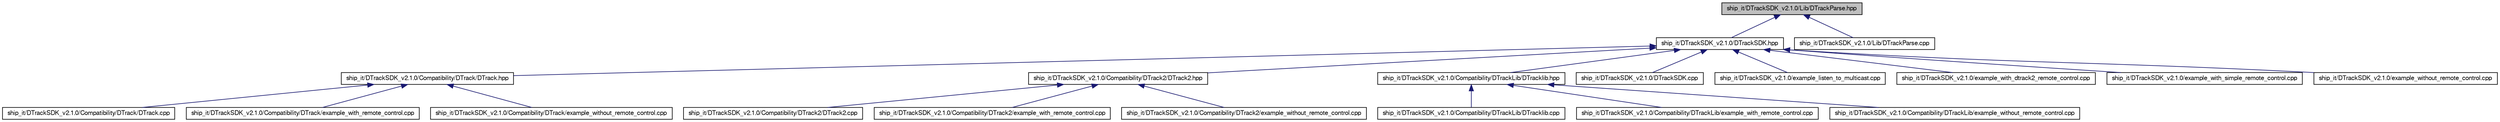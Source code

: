 digraph G
{
  edge [fontname="FreeSans",fontsize=10,labelfontname="FreeSans",labelfontsize=10];
  node [fontname="FreeSans",fontsize=10,shape=record];
  Node1 [label="ship_it/DTrackSDK_v2.1.0/Lib/DTrackParse.hpp",height=0.2,width=0.4,color="black", fillcolor="grey75", style="filled" fontcolor="black"];
  Node1 -> Node2 [dir=back,color="midnightblue",fontsize=10,style="solid",fontname="FreeSans"];
  Node2 [label="ship_it/DTrackSDK_v2.1.0/DTrackSDK.hpp",height=0.2,width=0.4,color="black", fillcolor="white", style="filled",URL="$ship__it_2_d_track_s_d_k__v2_81_80_2_d_track_s_d_k_8hpp.html"];
  Node2 -> Node3 [dir=back,color="midnightblue",fontsize=10,style="solid",fontname="FreeSans"];
  Node3 [label="ship_it/DTrackSDK_v2.1.0/Compatibility/DTrack/DTrack.hpp",height=0.2,width=0.4,color="black", fillcolor="white", style="filled",URL="$ship__it_2_d_track_s_d_k__v2_81_80_2_compatibility_2_d_track_2_d_track_8hpp.html"];
  Node3 -> Node4 [dir=back,color="midnightblue",fontsize=10,style="solid",fontname="FreeSans"];
  Node4 [label="ship_it/DTrackSDK_v2.1.0/Compatibility/DTrack/DTrack.cpp",height=0.2,width=0.4,color="black", fillcolor="white", style="filled",URL="$ship__it_2_d_track_s_d_k__v2_81_80_2_compatibility_2_d_track_2_d_track_8cpp.html"];
  Node3 -> Node5 [dir=back,color="midnightblue",fontsize=10,style="solid",fontname="FreeSans"];
  Node5 [label="ship_it/DTrackSDK_v2.1.0/Compatibility/DTrack/example_with_remote_control.cpp",height=0.2,width=0.4,color="black", fillcolor="white", style="filled",URL="$ship__it_2_d_track_s_d_k__v2_81_80_2_compatibility_2_d_track_2example__with__remote__control_8cpp.html"];
  Node3 -> Node6 [dir=back,color="midnightblue",fontsize=10,style="solid",fontname="FreeSans"];
  Node6 [label="ship_it/DTrackSDK_v2.1.0/Compatibility/DTrack/example_without_remote_control.cpp",height=0.2,width=0.4,color="black", fillcolor="white", style="filled",URL="$ship__it_2_d_track_s_d_k__v2_81_80_2_compatibility_2_d_track_2example__without__remote__control_8cpp.html"];
  Node2 -> Node7 [dir=back,color="midnightblue",fontsize=10,style="solid",fontname="FreeSans"];
  Node7 [label="ship_it/DTrackSDK_v2.1.0/Compatibility/DTrack2/DTrack2.hpp",height=0.2,width=0.4,color="black", fillcolor="white", style="filled",URL="$ship__it_2_d_track_s_d_k__v2_81_80_2_compatibility_2_d_track2_2_d_track2_8hpp.html"];
  Node7 -> Node8 [dir=back,color="midnightblue",fontsize=10,style="solid",fontname="FreeSans"];
  Node8 [label="ship_it/DTrackSDK_v2.1.0/Compatibility/DTrack2/DTrack2.cpp",height=0.2,width=0.4,color="black", fillcolor="white", style="filled",URL="$ship__it_2_d_track_s_d_k__v2_81_80_2_compatibility_2_d_track2_2_d_track2_8cpp.html"];
  Node7 -> Node9 [dir=back,color="midnightblue",fontsize=10,style="solid",fontname="FreeSans"];
  Node9 [label="ship_it/DTrackSDK_v2.1.0/Compatibility/DTrack2/example_with_remote_control.cpp",height=0.2,width=0.4,color="black", fillcolor="white", style="filled",URL="$ship__it_2_d_track_s_d_k__v2_81_80_2_compatibility_2_d_track2_2example__with__remote__control_8cpp.html"];
  Node7 -> Node10 [dir=back,color="midnightblue",fontsize=10,style="solid",fontname="FreeSans"];
  Node10 [label="ship_it/DTrackSDK_v2.1.0/Compatibility/DTrack2/example_without_remote_control.cpp",height=0.2,width=0.4,color="black", fillcolor="white", style="filled",URL="$ship__it_2_d_track_s_d_k__v2_81_80_2_compatibility_2_d_track2_2example__without__remote__control_8cpp.html"];
  Node2 -> Node11 [dir=back,color="midnightblue",fontsize=10,style="solid",fontname="FreeSans"];
  Node11 [label="ship_it/DTrackSDK_v2.1.0/Compatibility/DTrackLib/DTracklib.hpp",height=0.2,width=0.4,color="black", fillcolor="white", style="filled",URL="$ship__it_2_d_track_s_d_k__v2_81_80_2_compatibility_2_d_track_lib_2_d_tracklib_8hpp.html"];
  Node11 -> Node12 [dir=back,color="midnightblue",fontsize=10,style="solid",fontname="FreeSans"];
  Node12 [label="ship_it/DTrackSDK_v2.1.0/Compatibility/DTrackLib/DTracklib.cpp",height=0.2,width=0.4,color="black", fillcolor="white", style="filled",URL="$ship__it_2_d_track_s_d_k__v2_81_80_2_compatibility_2_d_track_lib_2_d_tracklib_8cpp.html"];
  Node11 -> Node13 [dir=back,color="midnightblue",fontsize=10,style="solid",fontname="FreeSans"];
  Node13 [label="ship_it/DTrackSDK_v2.1.0/Compatibility/DTrackLib/example_with_remote_control.cpp",height=0.2,width=0.4,color="black", fillcolor="white", style="filled",URL="$ship__it_2_d_track_s_d_k__v2_81_80_2_compatibility_2_d_track_lib_2example__with__remote__control_8cpp.html"];
  Node11 -> Node14 [dir=back,color="midnightblue",fontsize=10,style="solid",fontname="FreeSans"];
  Node14 [label="ship_it/DTrackSDK_v2.1.0/Compatibility/DTrackLib/example_without_remote_control.cpp",height=0.2,width=0.4,color="black", fillcolor="white", style="filled",URL="$ship__it_2_d_track_s_d_k__v2_81_80_2_compatibility_2_d_track_lib_2example__without__remote__control_8cpp.html"];
  Node2 -> Node15 [dir=back,color="midnightblue",fontsize=10,style="solid",fontname="FreeSans"];
  Node15 [label="ship_it/DTrackSDK_v2.1.0/DTrackSDK.cpp",height=0.2,width=0.4,color="black", fillcolor="white", style="filled",URL="$ship__it_2_d_track_s_d_k__v2_81_80_2_d_track_s_d_k_8cpp.html"];
  Node2 -> Node16 [dir=back,color="midnightblue",fontsize=10,style="solid",fontname="FreeSans"];
  Node16 [label="ship_it/DTrackSDK_v2.1.0/example_listen_to_multicast.cpp",height=0.2,width=0.4,color="black", fillcolor="white", style="filled",URL="$ship__it_2_d_track_s_d_k__v2_81_80_2example__listen__to__multicast_8cpp.html"];
  Node2 -> Node17 [dir=back,color="midnightblue",fontsize=10,style="solid",fontname="FreeSans"];
  Node17 [label="ship_it/DTrackSDK_v2.1.0/example_with_dtrack2_remote_control.cpp",height=0.2,width=0.4,color="black", fillcolor="white", style="filled",URL="$ship__it_2_d_track_s_d_k__v2_81_80_2example__with__dtrack2__remote__control_8cpp.html"];
  Node2 -> Node18 [dir=back,color="midnightblue",fontsize=10,style="solid",fontname="FreeSans"];
  Node18 [label="ship_it/DTrackSDK_v2.1.0/example_with_simple_remote_control.cpp",height=0.2,width=0.4,color="black", fillcolor="white", style="filled",URL="$ship__it_2_d_track_s_d_k__v2_81_80_2example__with__simple__remote__control_8cpp.html"];
  Node2 -> Node19 [dir=back,color="midnightblue",fontsize=10,style="solid",fontname="FreeSans"];
  Node19 [label="ship_it/DTrackSDK_v2.1.0/example_without_remote_control.cpp",height=0.2,width=0.4,color="black", fillcolor="white", style="filled",URL="$ship__it_2_d_track_s_d_k__v2_81_80_2example__without__remote__control_8cpp.html"];
  Node1 -> Node20 [dir=back,color="midnightblue",fontsize=10,style="solid",fontname="FreeSans"];
  Node20 [label="ship_it/DTrackSDK_v2.1.0/Lib/DTrackParse.cpp",height=0.2,width=0.4,color="black", fillcolor="white", style="filled",URL="$ship__it_2_d_track_s_d_k__v2_81_80_2_lib_2_d_track_parse_8cpp.html"];
}
